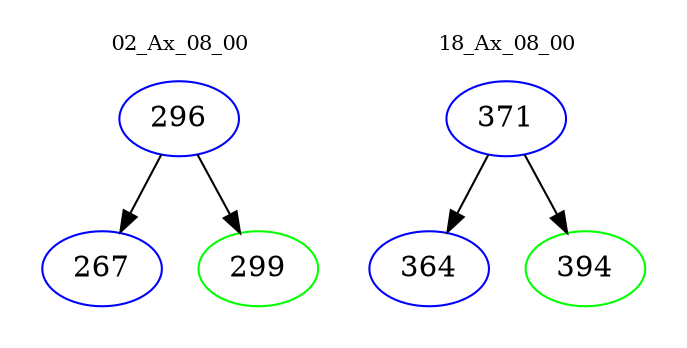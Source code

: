 digraph{
subgraph cluster_0 {
color = white
label = "02_Ax_08_00";
fontsize=10;
T0_296 [label="296", color="blue"]
T0_296 -> T0_267 [color="black"]
T0_267 [label="267", color="blue"]
T0_296 -> T0_299 [color="black"]
T0_299 [label="299", color="green"]
}
subgraph cluster_1 {
color = white
label = "18_Ax_08_00";
fontsize=10;
T1_371 [label="371", color="blue"]
T1_371 -> T1_364 [color="black"]
T1_364 [label="364", color="blue"]
T1_371 -> T1_394 [color="black"]
T1_394 [label="394", color="green"]
}
}
